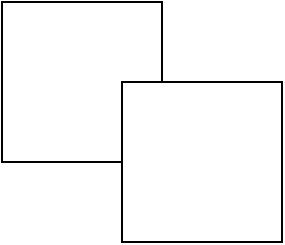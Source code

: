 <mxfile version="20.4.0" type="github"><diagram id="SED6HNJ5tajuQdakCnzl" name="Seite-1"><mxGraphModel dx="1038" dy="604" grid="1" gridSize="10" guides="1" tooltips="1" connect="1" arrows="1" fold="1" page="1" pageScale="1" pageWidth="827" pageHeight="1169" math="0" shadow="0"><root><mxCell id="0"/><mxCell id="1" parent="0"/><mxCell id="E0oruXAGNCEqF79hcxzy-1" value="" style="whiteSpace=wrap;html=1;aspect=fixed;" parent="1" vertex="1"><mxGeometry x="180" y="180" width="80" height="80" as="geometry"/></mxCell><mxCell id="E0oruXAGNCEqF79hcxzy-2" value="" style="whiteSpace=wrap;html=1;aspect=fixed;" parent="1" vertex="1"><mxGeometry x="240" y="220" width="80" height="80" as="geometry"/></mxCell></root></mxGraphModel></diagram></mxfile>